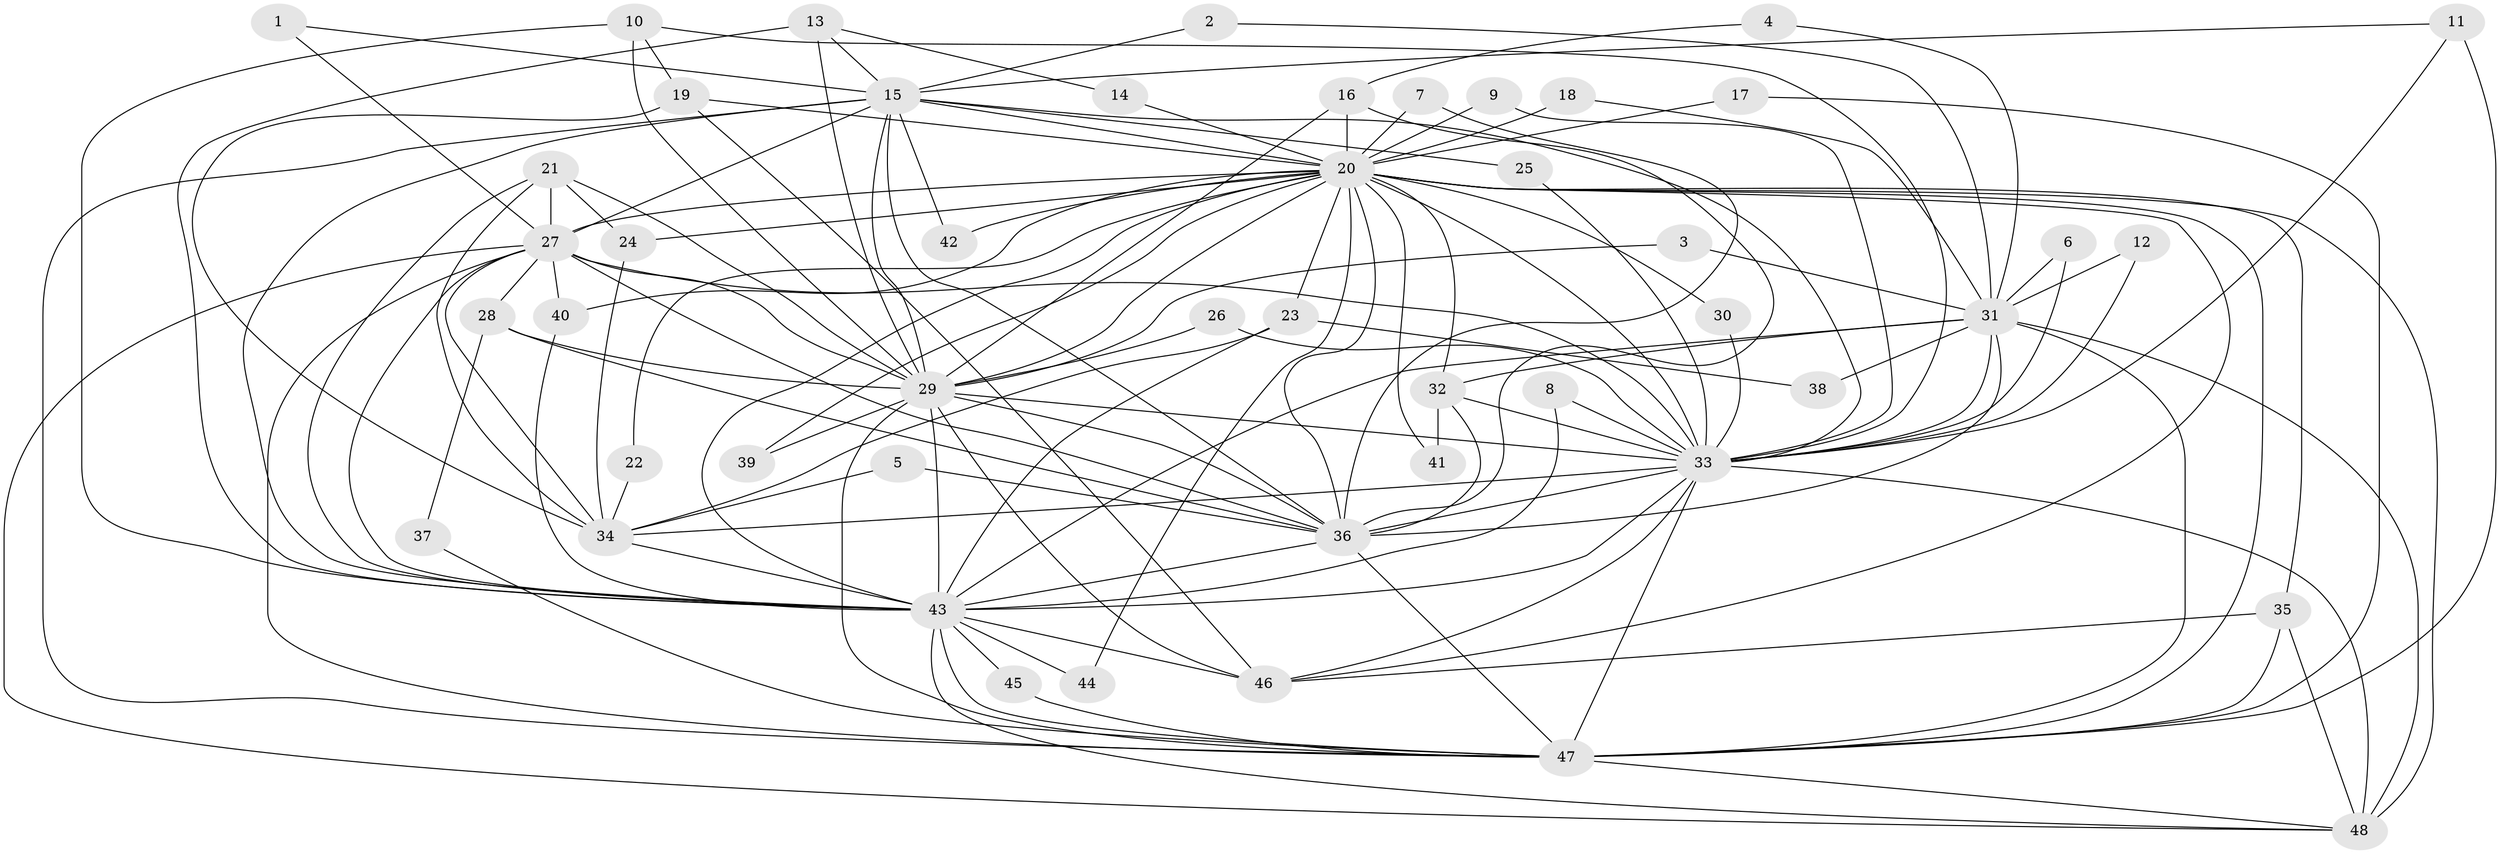 // original degree distribution, {25: 0.010526315789473684, 27: 0.010526315789473684, 18: 0.010526315789473684, 20: 0.010526315789473684, 17: 0.021052631578947368, 16: 0.031578947368421054, 22: 0.010526315789473684, 12: 0.010526315789473684, 3: 0.12631578947368421, 4: 0.10526315789473684, 2: 0.5789473684210527, 5: 0.05263157894736842, 6: 0.010526315789473684, 7: 0.010526315789473684}
// Generated by graph-tools (version 1.1) at 2025/49/03/09/25 03:49:32]
// undirected, 48 vertices, 133 edges
graph export_dot {
graph [start="1"]
  node [color=gray90,style=filled];
  1;
  2;
  3;
  4;
  5;
  6;
  7;
  8;
  9;
  10;
  11;
  12;
  13;
  14;
  15;
  16;
  17;
  18;
  19;
  20;
  21;
  22;
  23;
  24;
  25;
  26;
  27;
  28;
  29;
  30;
  31;
  32;
  33;
  34;
  35;
  36;
  37;
  38;
  39;
  40;
  41;
  42;
  43;
  44;
  45;
  46;
  47;
  48;
  1 -- 15 [weight=1.0];
  1 -- 27 [weight=1.0];
  2 -- 15 [weight=1.0];
  2 -- 31 [weight=1.0];
  3 -- 29 [weight=1.0];
  3 -- 31 [weight=1.0];
  4 -- 16 [weight=1.0];
  4 -- 31 [weight=1.0];
  5 -- 34 [weight=1.0];
  5 -- 36 [weight=1.0];
  6 -- 31 [weight=1.0];
  6 -- 33 [weight=1.0];
  7 -- 20 [weight=1.0];
  7 -- 36 [weight=1.0];
  8 -- 33 [weight=1.0];
  8 -- 43 [weight=1.0];
  9 -- 20 [weight=1.0];
  9 -- 33 [weight=1.0];
  10 -- 19 [weight=1.0];
  10 -- 29 [weight=1.0];
  10 -- 33 [weight=1.0];
  10 -- 43 [weight=1.0];
  11 -- 15 [weight=1.0];
  11 -- 33 [weight=1.0];
  11 -- 47 [weight=1.0];
  12 -- 31 [weight=1.0];
  12 -- 33 [weight=2.0];
  13 -- 14 [weight=1.0];
  13 -- 15 [weight=1.0];
  13 -- 29 [weight=1.0];
  13 -- 43 [weight=1.0];
  14 -- 20 [weight=1.0];
  15 -- 20 [weight=2.0];
  15 -- 25 [weight=1.0];
  15 -- 27 [weight=1.0];
  15 -- 29 [weight=2.0];
  15 -- 33 [weight=1.0];
  15 -- 36 [weight=2.0];
  15 -- 42 [weight=1.0];
  15 -- 43 [weight=1.0];
  15 -- 47 [weight=1.0];
  16 -- 20 [weight=1.0];
  16 -- 29 [weight=1.0];
  16 -- 36 [weight=1.0];
  17 -- 20 [weight=1.0];
  17 -- 47 [weight=1.0];
  18 -- 20 [weight=2.0];
  18 -- 31 [weight=1.0];
  19 -- 20 [weight=1.0];
  19 -- 34 [weight=1.0];
  19 -- 46 [weight=1.0];
  20 -- 22 [weight=1.0];
  20 -- 23 [weight=1.0];
  20 -- 24 [weight=2.0];
  20 -- 27 [weight=2.0];
  20 -- 29 [weight=5.0];
  20 -- 30 [weight=1.0];
  20 -- 32 [weight=1.0];
  20 -- 33 [weight=2.0];
  20 -- 35 [weight=1.0];
  20 -- 36 [weight=4.0];
  20 -- 39 [weight=1.0];
  20 -- 40 [weight=1.0];
  20 -- 41 [weight=1.0];
  20 -- 42 [weight=1.0];
  20 -- 43 [weight=3.0];
  20 -- 44 [weight=1.0];
  20 -- 46 [weight=1.0];
  20 -- 47 [weight=3.0];
  20 -- 48 [weight=2.0];
  21 -- 24 [weight=1.0];
  21 -- 27 [weight=1.0];
  21 -- 29 [weight=1.0];
  21 -- 34 [weight=1.0];
  21 -- 43 [weight=1.0];
  22 -- 34 [weight=1.0];
  23 -- 34 [weight=1.0];
  23 -- 38 [weight=1.0];
  23 -- 43 [weight=1.0];
  24 -- 34 [weight=1.0];
  25 -- 33 [weight=1.0];
  26 -- 29 [weight=1.0];
  26 -- 33 [weight=1.0];
  27 -- 28 [weight=1.0];
  27 -- 29 [weight=2.0];
  27 -- 33 [weight=1.0];
  27 -- 34 [weight=2.0];
  27 -- 36 [weight=1.0];
  27 -- 40 [weight=1.0];
  27 -- 43 [weight=1.0];
  27 -- 47 [weight=2.0];
  27 -- 48 [weight=1.0];
  28 -- 29 [weight=1.0];
  28 -- 36 [weight=1.0];
  28 -- 37 [weight=1.0];
  29 -- 33 [weight=2.0];
  29 -- 36 [weight=2.0];
  29 -- 39 [weight=2.0];
  29 -- 43 [weight=2.0];
  29 -- 46 [weight=1.0];
  29 -- 47 [weight=3.0];
  30 -- 33 [weight=1.0];
  31 -- 32 [weight=1.0];
  31 -- 33 [weight=1.0];
  31 -- 36 [weight=1.0];
  31 -- 38 [weight=1.0];
  31 -- 43 [weight=1.0];
  31 -- 47 [weight=1.0];
  31 -- 48 [weight=1.0];
  32 -- 33 [weight=1.0];
  32 -- 36 [weight=1.0];
  32 -- 41 [weight=1.0];
  33 -- 34 [weight=1.0];
  33 -- 36 [weight=2.0];
  33 -- 43 [weight=1.0];
  33 -- 46 [weight=1.0];
  33 -- 47 [weight=2.0];
  33 -- 48 [weight=1.0];
  34 -- 43 [weight=1.0];
  35 -- 46 [weight=1.0];
  35 -- 47 [weight=1.0];
  35 -- 48 [weight=1.0];
  36 -- 43 [weight=1.0];
  36 -- 47 [weight=1.0];
  37 -- 47 [weight=1.0];
  40 -- 43 [weight=1.0];
  43 -- 44 [weight=1.0];
  43 -- 45 [weight=1.0];
  43 -- 46 [weight=1.0];
  43 -- 47 [weight=1.0];
  43 -- 48 [weight=1.0];
  45 -- 47 [weight=1.0];
  47 -- 48 [weight=1.0];
}
